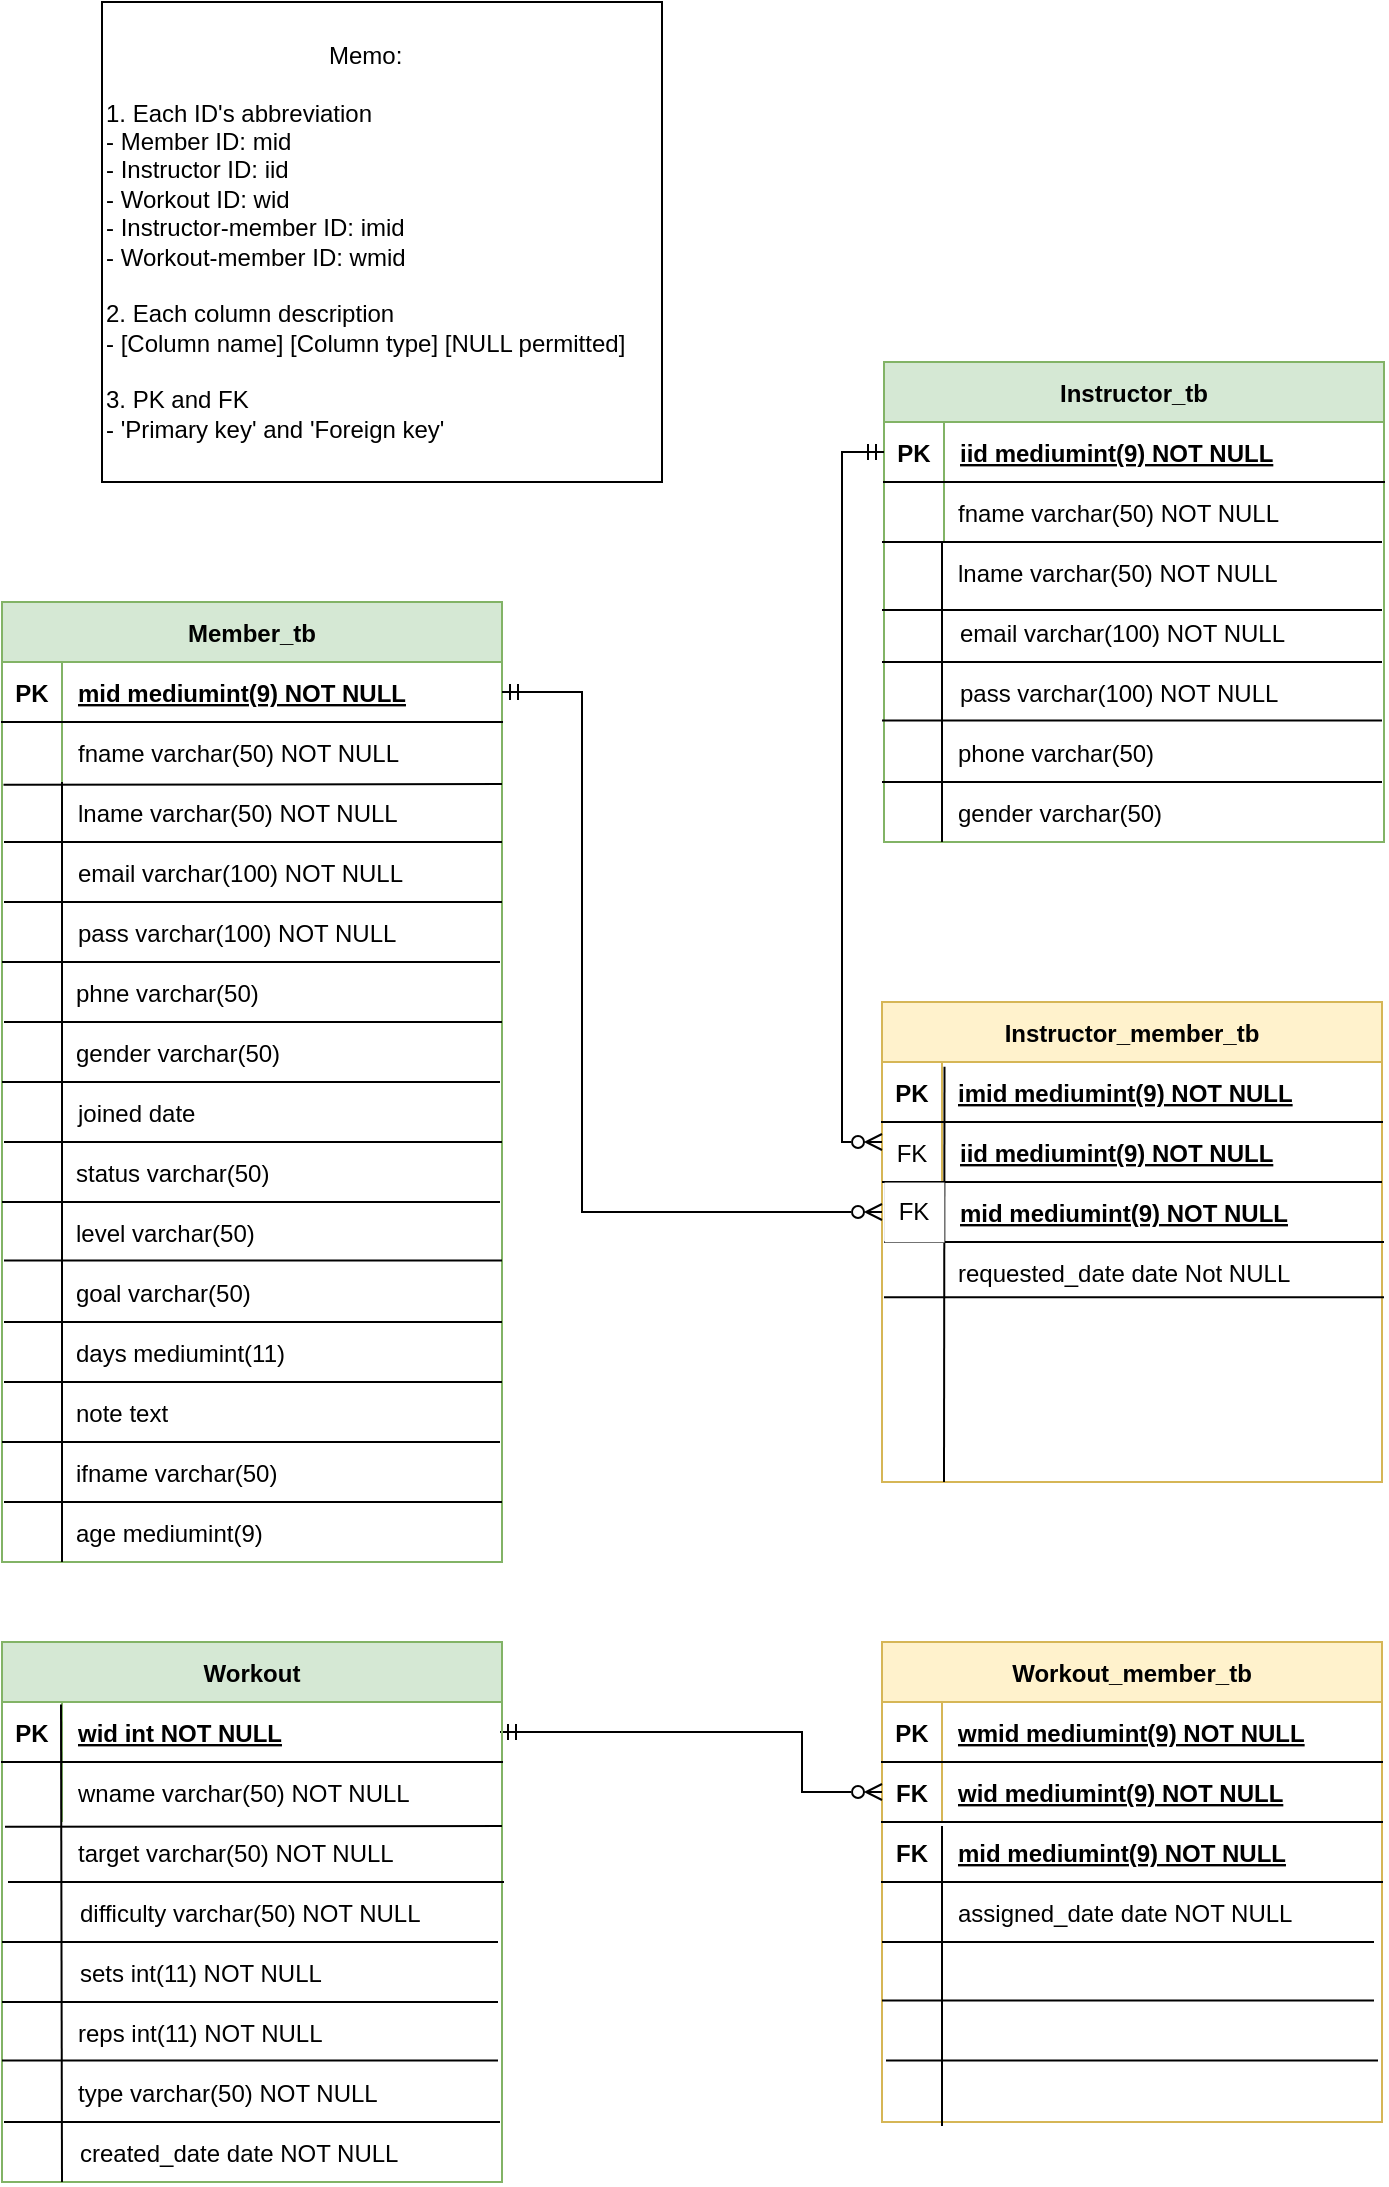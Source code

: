 <mxfile version="22.1.11" type="device">
  <diagram id="R2lEEEUBdFMjLlhIrx00" name="Page-1">
    <mxGraphModel dx="1060" dy="1758" grid="1" gridSize="10" guides="1" tooltips="1" connect="1" arrows="1" fold="1" page="1" pageScale="1" pageWidth="850" pageHeight="1100" math="0" shadow="0" extFonts="Permanent Marker^https://fonts.googleapis.com/css?family=Permanent+Marker">
      <root>
        <mxCell id="0" />
        <mxCell id="1" parent="0" />
        <mxCell id="C-vyLk0tnHw3VtMMgP7b-23" value="Member_tb" style="shape=table;startSize=30;container=1;collapsible=1;childLayout=tableLayout;fixedRows=1;rowLines=0;fontStyle=1;align=center;resizeLast=1;fillColor=#d5e8d4;strokeColor=#82b366;" parent="1" vertex="1">
          <mxGeometry x="120" y="120" width="250" height="480" as="geometry" />
        </mxCell>
        <mxCell id="C-vyLk0tnHw3VtMMgP7b-24" value="" style="shape=partialRectangle;collapsible=0;dropTarget=0;pointerEvents=0;fillColor=none;points=[[0,0.5],[1,0.5]];portConstraint=eastwest;top=0;left=0;right=0;bottom=1;" parent="C-vyLk0tnHw3VtMMgP7b-23" vertex="1">
          <mxGeometry y="30" width="250" height="30" as="geometry" />
        </mxCell>
        <mxCell id="C-vyLk0tnHw3VtMMgP7b-25" value="PK" style="shape=partialRectangle;overflow=hidden;connectable=0;fillColor=none;top=0;left=0;bottom=0;right=0;fontStyle=1;" parent="C-vyLk0tnHw3VtMMgP7b-24" vertex="1">
          <mxGeometry width="30" height="30" as="geometry">
            <mxRectangle width="30" height="30" as="alternateBounds" />
          </mxGeometry>
        </mxCell>
        <mxCell id="C-vyLk0tnHw3VtMMgP7b-26" value="mid mediumint(9) NOT NULL " style="shape=partialRectangle;overflow=hidden;connectable=0;fillColor=none;top=0;left=0;bottom=0;right=0;align=left;spacingLeft=6;fontStyle=5;" parent="C-vyLk0tnHw3VtMMgP7b-24" vertex="1">
          <mxGeometry x="30" width="220" height="30" as="geometry">
            <mxRectangle width="220" height="30" as="alternateBounds" />
          </mxGeometry>
        </mxCell>
        <mxCell id="C-vyLk0tnHw3VtMMgP7b-27" value="" style="shape=partialRectangle;collapsible=0;dropTarget=0;pointerEvents=0;fillColor=none;points=[[0,0.5],[1,0.5]];portConstraint=eastwest;top=0;left=0;right=0;bottom=0;" parent="C-vyLk0tnHw3VtMMgP7b-23" vertex="1">
          <mxGeometry y="60" width="250" height="30" as="geometry" />
        </mxCell>
        <mxCell id="C-vyLk0tnHw3VtMMgP7b-28" value="" style="shape=partialRectangle;overflow=hidden;connectable=0;fillColor=none;top=0;left=0;bottom=0;right=0;" parent="C-vyLk0tnHw3VtMMgP7b-27" vertex="1">
          <mxGeometry width="30" height="30" as="geometry">
            <mxRectangle width="30" height="30" as="alternateBounds" />
          </mxGeometry>
        </mxCell>
        <mxCell id="C-vyLk0tnHw3VtMMgP7b-29" value="" style="shape=partialRectangle;overflow=hidden;connectable=0;fillColor=none;top=0;left=0;bottom=0;right=0;align=left;spacingLeft=6;" parent="C-vyLk0tnHw3VtMMgP7b-27" vertex="1">
          <mxGeometry x="30" width="220" height="30" as="geometry">
            <mxRectangle width="220" height="30" as="alternateBounds" />
          </mxGeometry>
        </mxCell>
        <mxCell id="uSfFsMPVZNawBo8DDsm8-3" value="lname varchar(50) NOT NULL" style="shape=partialRectangle;overflow=hidden;connectable=0;fillColor=none;top=0;left=0;bottom=0;right=0;align=left;spacingLeft=6;" parent="1" vertex="1">
          <mxGeometry x="150" y="210" width="220" height="30" as="geometry">
            <mxRectangle width="220" height="30" as="alternateBounds" />
          </mxGeometry>
        </mxCell>
        <mxCell id="uSfFsMPVZNawBo8DDsm8-12" value="fname varchar(50) NOT NULL" style="shape=partialRectangle;overflow=hidden;connectable=0;fillColor=none;top=0;left=0;bottom=0;right=0;align=left;spacingLeft=6;" parent="1" vertex="1">
          <mxGeometry x="150" y="180" width="220" height="30" as="geometry">
            <mxRectangle width="220" height="30" as="alternateBounds" />
          </mxGeometry>
        </mxCell>
        <mxCell id="uSfFsMPVZNawBo8DDsm8-13" value="gender varchar(50) " style="shape=partialRectangle;overflow=hidden;connectable=0;fillColor=none;top=0;left=0;bottom=0;right=0;align=left;spacingLeft=6;" parent="1" vertex="1">
          <mxGeometry x="149" y="330" width="220" height="30" as="geometry">
            <mxRectangle width="220" height="30" as="alternateBounds" />
          </mxGeometry>
        </mxCell>
        <mxCell id="uSfFsMPVZNawBo8DDsm8-14" value="status varchar(50)" style="shape=partialRectangle;overflow=hidden;connectable=0;fillColor=none;top=0;left=0;bottom=0;right=0;align=left;spacingLeft=6;" parent="1" vertex="1">
          <mxGeometry x="149" y="390" width="220" height="30" as="geometry">
            <mxRectangle width="220" height="30" as="alternateBounds" />
          </mxGeometry>
        </mxCell>
        <mxCell id="uSfFsMPVZNawBo8DDsm8-15" value="email varchar(100) NOT NULL" style="shape=partialRectangle;overflow=hidden;connectable=0;fillColor=none;top=0;left=0;bottom=0;right=0;align=left;spacingLeft=6;" parent="1" vertex="1">
          <mxGeometry x="150" y="240" width="220" height="30" as="geometry">
            <mxRectangle width="220" height="30" as="alternateBounds" />
          </mxGeometry>
        </mxCell>
        <mxCell id="uSfFsMPVZNawBo8DDsm8-16" value="phne varchar(50) " style="shape=partialRectangle;overflow=hidden;connectable=0;fillColor=none;top=0;left=0;bottom=0;right=0;align=left;spacingLeft=6;" parent="1" vertex="1">
          <mxGeometry x="149" y="300" width="220" height="30" as="geometry">
            <mxRectangle width="220" height="30" as="alternateBounds" />
          </mxGeometry>
        </mxCell>
        <mxCell id="uSfFsMPVZNawBo8DDsm8-17" value="level varchar(50)" style="shape=partialRectangle;overflow=hidden;connectable=0;fillColor=none;top=0;left=0;bottom=0;right=0;align=left;spacingLeft=6;" parent="1" vertex="1">
          <mxGeometry x="149" y="420" width="220" height="30" as="geometry">
            <mxRectangle width="220" height="30" as="alternateBounds" />
          </mxGeometry>
        </mxCell>
        <mxCell id="uSfFsMPVZNawBo8DDsm8-18" value="joined date" style="shape=partialRectangle;overflow=hidden;connectable=0;fillColor=none;top=0;left=0;bottom=0;right=0;align=left;spacingLeft=6;" parent="1" vertex="1">
          <mxGeometry x="150" y="360" width="220" height="30" as="geometry">
            <mxRectangle width="220" height="30" as="alternateBounds" />
          </mxGeometry>
        </mxCell>
        <mxCell id="uSfFsMPVZNawBo8DDsm8-19" value="goal varchar(50)" style="shape=partialRectangle;overflow=hidden;connectable=0;fillColor=none;top=0;left=0;bottom=0;right=0;align=left;spacingLeft=6;" parent="1" vertex="1">
          <mxGeometry x="149" y="450" width="220" height="30" as="geometry">
            <mxRectangle width="220" height="30" as="alternateBounds" />
          </mxGeometry>
        </mxCell>
        <mxCell id="uSfFsMPVZNawBo8DDsm8-20" value="days mediumint(11)" style="shape=partialRectangle;overflow=hidden;connectable=0;fillColor=none;top=0;left=0;bottom=0;right=0;align=left;spacingLeft=6;" parent="1" vertex="1">
          <mxGeometry x="149" y="480" width="220" height="30" as="geometry">
            <mxRectangle width="220" height="30" as="alternateBounds" />
          </mxGeometry>
        </mxCell>
        <mxCell id="uSfFsMPVZNawBo8DDsm8-21" value="note text" style="shape=partialRectangle;overflow=hidden;connectable=0;fillColor=none;top=0;left=0;bottom=0;right=0;align=left;spacingLeft=6;" parent="1" vertex="1">
          <mxGeometry x="149" y="510" width="220" height="30" as="geometry">
            <mxRectangle width="220" height="30" as="alternateBounds" />
          </mxGeometry>
        </mxCell>
        <mxCell id="uSfFsMPVZNawBo8DDsm8-22" value="ifname varchar(50) " style="shape=partialRectangle;overflow=hidden;connectable=0;fillColor=none;top=0;left=0;bottom=0;right=0;align=left;spacingLeft=6;" parent="1" vertex="1">
          <mxGeometry x="149" y="540" width="220" height="30" as="geometry">
            <mxRectangle width="220" height="30" as="alternateBounds" />
          </mxGeometry>
        </mxCell>
        <mxCell id="uSfFsMPVZNawBo8DDsm8-23" value="age mediumint(9)" style="shape=partialRectangle;overflow=hidden;connectable=0;fillColor=none;top=0;left=0;bottom=0;right=0;align=left;spacingLeft=6;" parent="1" vertex="1">
          <mxGeometry x="149" y="570" width="220" height="30" as="geometry">
            <mxRectangle width="220" height="30" as="alternateBounds" />
          </mxGeometry>
        </mxCell>
        <mxCell id="uSfFsMPVZNawBo8DDsm8-27" value="pass varchar(100) NOT NULL" style="shape=partialRectangle;overflow=hidden;connectable=0;fillColor=none;top=0;left=0;bottom=0;right=0;align=left;spacingLeft=6;" parent="1" vertex="1">
          <mxGeometry x="150" y="270" width="220" height="30" as="geometry">
            <mxRectangle width="220" height="30" as="alternateBounds" />
          </mxGeometry>
        </mxCell>
        <mxCell id="uSfFsMPVZNawBo8DDsm8-28" value="" style="endArrow=none;html=1;rounded=0;" parent="1" edge="1">
          <mxGeometry width="50" height="50" relative="1" as="geometry">
            <mxPoint x="150" y="600" as="sourcePoint" />
            <mxPoint x="150" y="210" as="targetPoint" />
          </mxGeometry>
        </mxCell>
        <mxCell id="uSfFsMPVZNawBo8DDsm8-29" value="" style="endArrow=none;html=1;rounded=0;exitX=0.003;exitY=1.046;exitDx=0;exitDy=0;exitPerimeter=0;" parent="1" source="C-vyLk0tnHw3VtMMgP7b-27" edge="1">
          <mxGeometry width="50" height="50" relative="1" as="geometry">
            <mxPoint x="380" y="350" as="sourcePoint" />
            <mxPoint x="370" y="211" as="targetPoint" />
          </mxGeometry>
        </mxCell>
        <mxCell id="uSfFsMPVZNawBo8DDsm8-32" value="" style="endArrow=none;html=1;rounded=0;exitX=0.003;exitY=1.046;exitDx=0;exitDy=0;exitPerimeter=0;" parent="1" edge="1">
          <mxGeometry width="50" height="50" relative="1" as="geometry">
            <mxPoint x="121" y="240" as="sourcePoint" />
            <mxPoint x="370" y="240" as="targetPoint" />
          </mxGeometry>
        </mxCell>
        <mxCell id="uSfFsMPVZNawBo8DDsm8-33" value="" style="endArrow=none;html=1;rounded=0;exitX=0.003;exitY=1.046;exitDx=0;exitDy=0;exitPerimeter=0;" parent="1" edge="1">
          <mxGeometry width="50" height="50" relative="1" as="geometry">
            <mxPoint x="121" y="270" as="sourcePoint" />
            <mxPoint x="370" y="270" as="targetPoint" />
          </mxGeometry>
        </mxCell>
        <mxCell id="uSfFsMPVZNawBo8DDsm8-34" value="" style="endArrow=none;html=1;rounded=0;exitX=0.003;exitY=1.046;exitDx=0;exitDy=0;exitPerimeter=0;" parent="1" edge="1">
          <mxGeometry width="50" height="50" relative="1" as="geometry">
            <mxPoint x="120" y="300" as="sourcePoint" />
            <mxPoint x="369" y="300" as="targetPoint" />
          </mxGeometry>
        </mxCell>
        <mxCell id="uSfFsMPVZNawBo8DDsm8-35" value="" style="endArrow=none;html=1;rounded=0;exitX=0.003;exitY=1.046;exitDx=0;exitDy=0;exitPerimeter=0;" parent="1" edge="1">
          <mxGeometry width="50" height="50" relative="1" as="geometry">
            <mxPoint x="121" y="330" as="sourcePoint" />
            <mxPoint x="370" y="330" as="targetPoint" />
          </mxGeometry>
        </mxCell>
        <mxCell id="uSfFsMPVZNawBo8DDsm8-36" value="" style="endArrow=none;html=1;rounded=0;exitX=0.003;exitY=1.046;exitDx=0;exitDy=0;exitPerimeter=0;" parent="1" edge="1">
          <mxGeometry width="50" height="50" relative="1" as="geometry">
            <mxPoint x="120" y="360" as="sourcePoint" />
            <mxPoint x="369" y="360" as="targetPoint" />
          </mxGeometry>
        </mxCell>
        <mxCell id="uSfFsMPVZNawBo8DDsm8-37" value="" style="endArrow=none;html=1;rounded=0;exitX=0.003;exitY=1.046;exitDx=0;exitDy=0;exitPerimeter=0;" parent="1" edge="1">
          <mxGeometry width="50" height="50" relative="1" as="geometry">
            <mxPoint x="121" y="390" as="sourcePoint" />
            <mxPoint x="370" y="390" as="targetPoint" />
          </mxGeometry>
        </mxCell>
        <mxCell id="uSfFsMPVZNawBo8DDsm8-38" value="" style="endArrow=none;html=1;rounded=0;exitX=0.003;exitY=1.046;exitDx=0;exitDy=0;exitPerimeter=0;" parent="1" edge="1">
          <mxGeometry width="50" height="50" relative="1" as="geometry">
            <mxPoint x="120" y="420" as="sourcePoint" />
            <mxPoint x="369" y="420" as="targetPoint" />
          </mxGeometry>
        </mxCell>
        <mxCell id="uSfFsMPVZNawBo8DDsm8-39" value="" style="endArrow=none;html=1;rounded=0;exitX=0.003;exitY=1.046;exitDx=0;exitDy=0;exitPerimeter=0;" parent="1" edge="1">
          <mxGeometry width="50" height="50" relative="1" as="geometry">
            <mxPoint x="121" y="449.26" as="sourcePoint" />
            <mxPoint x="370" y="449.26" as="targetPoint" />
          </mxGeometry>
        </mxCell>
        <mxCell id="uSfFsMPVZNawBo8DDsm8-40" value="" style="endArrow=none;html=1;rounded=0;exitX=0.003;exitY=1.046;exitDx=0;exitDy=0;exitPerimeter=0;" parent="1" edge="1">
          <mxGeometry width="50" height="50" relative="1" as="geometry">
            <mxPoint x="121" y="480" as="sourcePoint" />
            <mxPoint x="370" y="480" as="targetPoint" />
          </mxGeometry>
        </mxCell>
        <mxCell id="uSfFsMPVZNawBo8DDsm8-41" value="" style="endArrow=none;html=1;rounded=0;exitX=0.003;exitY=1.046;exitDx=0;exitDy=0;exitPerimeter=0;" parent="1" edge="1">
          <mxGeometry width="50" height="50" relative="1" as="geometry">
            <mxPoint x="121" y="510" as="sourcePoint" />
            <mxPoint x="370" y="510" as="targetPoint" />
          </mxGeometry>
        </mxCell>
        <mxCell id="uSfFsMPVZNawBo8DDsm8-42" value="" style="endArrow=none;html=1;rounded=0;exitX=0.003;exitY=1.046;exitDx=0;exitDy=0;exitPerimeter=0;" parent="1" edge="1">
          <mxGeometry width="50" height="50" relative="1" as="geometry">
            <mxPoint x="120" y="540" as="sourcePoint" />
            <mxPoint x="369" y="540" as="targetPoint" />
          </mxGeometry>
        </mxCell>
        <mxCell id="uSfFsMPVZNawBo8DDsm8-43" value="" style="endArrow=none;html=1;rounded=0;exitX=0.003;exitY=1.046;exitDx=0;exitDy=0;exitPerimeter=0;" parent="1" edge="1">
          <mxGeometry width="50" height="50" relative="1" as="geometry">
            <mxPoint x="121" y="570" as="sourcePoint" />
            <mxPoint x="370" y="570" as="targetPoint" />
          </mxGeometry>
        </mxCell>
        <mxCell id="uSfFsMPVZNawBo8DDsm8-128" value="Instructor_tb" style="shape=table;startSize=30;container=1;collapsible=1;childLayout=tableLayout;fixedRows=1;rowLines=0;fontStyle=1;align=center;resizeLast=1;fillColor=#d5e8d4;strokeColor=#82b366;" parent="1" vertex="1">
          <mxGeometry x="561" width="250" height="240" as="geometry" />
        </mxCell>
        <mxCell id="uSfFsMPVZNawBo8DDsm8-129" value="" style="shape=partialRectangle;collapsible=0;dropTarget=0;pointerEvents=0;fillColor=none;points=[[0,0.5],[1,0.5]];portConstraint=eastwest;top=0;left=0;right=0;bottom=1;" parent="uSfFsMPVZNawBo8DDsm8-128" vertex="1">
          <mxGeometry y="30" width="250" height="30" as="geometry" />
        </mxCell>
        <mxCell id="uSfFsMPVZNawBo8DDsm8-130" value="PK" style="shape=partialRectangle;overflow=hidden;connectable=0;fillColor=none;top=0;left=0;bottom=0;right=0;fontStyle=1;" parent="uSfFsMPVZNawBo8DDsm8-129" vertex="1">
          <mxGeometry width="30" height="30" as="geometry">
            <mxRectangle width="30" height="30" as="alternateBounds" />
          </mxGeometry>
        </mxCell>
        <mxCell id="uSfFsMPVZNawBo8DDsm8-131" value="iid mediumint(9) NOT NULL " style="shape=partialRectangle;overflow=hidden;connectable=0;fillColor=none;top=0;left=0;bottom=0;right=0;align=left;spacingLeft=6;fontStyle=5;" parent="uSfFsMPVZNawBo8DDsm8-129" vertex="1">
          <mxGeometry x="30" width="220" height="30" as="geometry">
            <mxRectangle width="220" height="30" as="alternateBounds" />
          </mxGeometry>
        </mxCell>
        <mxCell id="uSfFsMPVZNawBo8DDsm8-132" value="" style="shape=partialRectangle;collapsible=0;dropTarget=0;pointerEvents=0;fillColor=none;points=[[0,0.5],[1,0.5]];portConstraint=eastwest;top=0;left=0;right=0;bottom=0;" parent="uSfFsMPVZNawBo8DDsm8-128" vertex="1">
          <mxGeometry y="60" width="250" height="30" as="geometry" />
        </mxCell>
        <mxCell id="uSfFsMPVZNawBo8DDsm8-133" value="" style="shape=partialRectangle;overflow=hidden;connectable=0;fillColor=none;top=0;left=0;bottom=0;right=0;" parent="uSfFsMPVZNawBo8DDsm8-132" vertex="1">
          <mxGeometry width="30" height="30" as="geometry">
            <mxRectangle width="30" height="30" as="alternateBounds" />
          </mxGeometry>
        </mxCell>
        <mxCell id="uSfFsMPVZNawBo8DDsm8-134" value="" style="shape=partialRectangle;overflow=hidden;connectable=0;fillColor=none;top=0;left=0;bottom=0;right=0;align=left;spacingLeft=6;" parent="uSfFsMPVZNawBo8DDsm8-132" vertex="1">
          <mxGeometry x="30" width="220" height="30" as="geometry">
            <mxRectangle width="220" height="30" as="alternateBounds" />
          </mxGeometry>
        </mxCell>
        <mxCell id="uSfFsMPVZNawBo8DDsm8-135" value="lname varchar(50) NOT NULL" style="shape=partialRectangle;overflow=hidden;connectable=0;fillColor=none;top=0;left=0;bottom=0;right=0;align=left;spacingLeft=6;" parent="1" vertex="1">
          <mxGeometry x="590" y="90" width="220" height="30" as="geometry">
            <mxRectangle width="220" height="30" as="alternateBounds" />
          </mxGeometry>
        </mxCell>
        <mxCell id="uSfFsMPVZNawBo8DDsm8-136" value="fname varchar(50) NOT NULL" style="shape=partialRectangle;overflow=hidden;connectable=0;fillColor=none;top=0;left=0;bottom=0;right=0;align=left;spacingLeft=6;" parent="1" vertex="1">
          <mxGeometry x="590" y="60" width="220" height="30" as="geometry">
            <mxRectangle width="220" height="30" as="alternateBounds" />
          </mxGeometry>
        </mxCell>
        <mxCell id="uSfFsMPVZNawBo8DDsm8-137" value="gender varchar(50) " style="shape=partialRectangle;overflow=hidden;connectable=0;fillColor=none;top=0;left=0;bottom=0;right=0;align=left;spacingLeft=6;" parent="1" vertex="1">
          <mxGeometry x="590" y="210" width="220" height="30" as="geometry">
            <mxRectangle width="220" height="30" as="alternateBounds" />
          </mxGeometry>
        </mxCell>
        <mxCell id="uSfFsMPVZNawBo8DDsm8-138" value="email varchar(100) NOT NULL" style="shape=partialRectangle;overflow=hidden;connectable=0;fillColor=none;top=0;left=0;bottom=0;right=0;align=left;spacingLeft=6;" parent="1" vertex="1">
          <mxGeometry x="591" y="120" width="220" height="30" as="geometry">
            <mxRectangle width="220" height="30" as="alternateBounds" />
          </mxGeometry>
        </mxCell>
        <mxCell id="uSfFsMPVZNawBo8DDsm8-139" value="phone varchar(50) " style="shape=partialRectangle;overflow=hidden;connectable=0;fillColor=none;top=0;left=0;bottom=0;right=0;align=left;spacingLeft=6;" parent="1" vertex="1">
          <mxGeometry x="590" y="180" width="220" height="30" as="geometry">
            <mxRectangle width="220" height="30" as="alternateBounds" />
          </mxGeometry>
        </mxCell>
        <mxCell id="uSfFsMPVZNawBo8DDsm8-140" value="pass varchar(100) NOT NULL" style="shape=partialRectangle;overflow=hidden;connectable=0;fillColor=none;top=0;left=0;bottom=0;right=0;align=left;spacingLeft=6;" parent="1" vertex="1">
          <mxGeometry x="591" y="150" width="220" height="30" as="geometry">
            <mxRectangle width="220" height="30" as="alternateBounds" />
          </mxGeometry>
        </mxCell>
        <mxCell id="uSfFsMPVZNawBo8DDsm8-141" value="" style="endArrow=none;html=1;rounded=0;" parent="1" edge="1">
          <mxGeometry width="50" height="50" relative="1" as="geometry">
            <mxPoint x="590" y="240" as="sourcePoint" />
            <mxPoint x="590" y="90" as="targetPoint" />
          </mxGeometry>
        </mxCell>
        <mxCell id="uSfFsMPVZNawBo8DDsm8-142" value="" style="endArrow=none;html=1;rounded=0;" parent="1" edge="1">
          <mxGeometry width="50" height="50" relative="1" as="geometry">
            <mxPoint x="560" y="90" as="sourcePoint" />
            <mxPoint x="810" y="90" as="targetPoint" />
          </mxGeometry>
        </mxCell>
        <mxCell id="uSfFsMPVZNawBo8DDsm8-143" value="" style="endArrow=none;html=1;rounded=0;" parent="1" edge="1">
          <mxGeometry width="50" height="50" relative="1" as="geometry">
            <mxPoint x="560" y="124" as="sourcePoint" />
            <mxPoint x="810" y="124" as="targetPoint" />
          </mxGeometry>
        </mxCell>
        <mxCell id="uSfFsMPVZNawBo8DDsm8-144" value="" style="endArrow=none;html=1;rounded=0;" parent="1" edge="1">
          <mxGeometry width="50" height="50" relative="1" as="geometry">
            <mxPoint x="560" y="150" as="sourcePoint" />
            <mxPoint x="810" y="150" as="targetPoint" />
          </mxGeometry>
        </mxCell>
        <mxCell id="uSfFsMPVZNawBo8DDsm8-145" value="" style="endArrow=none;html=1;rounded=0;" parent="1" edge="1">
          <mxGeometry width="50" height="50" relative="1" as="geometry">
            <mxPoint x="560" y="179.31" as="sourcePoint" />
            <mxPoint x="810" y="179.31" as="targetPoint" />
          </mxGeometry>
        </mxCell>
        <mxCell id="uSfFsMPVZNawBo8DDsm8-146" value="" style="endArrow=none;html=1;rounded=0;" parent="1" edge="1">
          <mxGeometry width="50" height="50" relative="1" as="geometry">
            <mxPoint x="560" y="210" as="sourcePoint" />
            <mxPoint x="810" y="210" as="targetPoint" />
          </mxGeometry>
        </mxCell>
        <mxCell id="uSfFsMPVZNawBo8DDsm8-154" value="Workout_member_tb" style="shape=table;startSize=30;container=1;collapsible=1;childLayout=tableLayout;fixedRows=1;rowLines=0;fontStyle=1;align=center;resizeLast=1;fillColor=#fff2cc;strokeColor=#d6b656;" parent="1" vertex="1">
          <mxGeometry x="560" y="640" width="250" height="240" as="geometry" />
        </mxCell>
        <mxCell id="uSfFsMPVZNawBo8DDsm8-155" value="" style="shape=partialRectangle;collapsible=0;dropTarget=0;pointerEvents=0;fillColor=none;points=[[0,0.5],[1,0.5]];portConstraint=eastwest;top=0;left=0;right=0;bottom=1;" parent="uSfFsMPVZNawBo8DDsm8-154" vertex="1">
          <mxGeometry y="30" width="250" height="30" as="geometry" />
        </mxCell>
        <mxCell id="uSfFsMPVZNawBo8DDsm8-156" value="PK" style="shape=partialRectangle;overflow=hidden;connectable=0;fillColor=none;top=0;left=0;bottom=0;right=0;fontStyle=1;" parent="uSfFsMPVZNawBo8DDsm8-155" vertex="1">
          <mxGeometry width="30" height="30" as="geometry">
            <mxRectangle width="30" height="30" as="alternateBounds" />
          </mxGeometry>
        </mxCell>
        <mxCell id="uSfFsMPVZNawBo8DDsm8-157" value="wmid mediumint(9) NOT NULL " style="shape=partialRectangle;overflow=hidden;connectable=0;fillColor=none;top=0;left=0;bottom=0;right=0;align=left;spacingLeft=6;fontStyle=5;" parent="uSfFsMPVZNawBo8DDsm8-155" vertex="1">
          <mxGeometry x="30" width="220" height="30" as="geometry">
            <mxRectangle width="220" height="30" as="alternateBounds" />
          </mxGeometry>
        </mxCell>
        <mxCell id="uSfFsMPVZNawBo8DDsm8-158" value="" style="shape=partialRectangle;collapsible=0;dropTarget=0;pointerEvents=0;fillColor=none;points=[[0,0.5],[1,0.5]];portConstraint=eastwest;top=0;left=0;right=0;bottom=0;" parent="uSfFsMPVZNawBo8DDsm8-154" vertex="1">
          <mxGeometry y="60" width="250" height="30" as="geometry" />
        </mxCell>
        <mxCell id="uSfFsMPVZNawBo8DDsm8-159" value="" style="shape=partialRectangle;overflow=hidden;connectable=0;fillColor=none;top=0;left=0;bottom=0;right=0;" parent="uSfFsMPVZNawBo8DDsm8-158" vertex="1">
          <mxGeometry width="30" height="30" as="geometry">
            <mxRectangle width="30" height="30" as="alternateBounds" />
          </mxGeometry>
        </mxCell>
        <mxCell id="uSfFsMPVZNawBo8DDsm8-160" value="" style="shape=partialRectangle;overflow=hidden;connectable=0;fillColor=none;top=0;left=0;bottom=0;right=0;align=left;spacingLeft=6;" parent="uSfFsMPVZNawBo8DDsm8-158" vertex="1">
          <mxGeometry x="30" width="220" height="30" as="geometry">
            <mxRectangle width="220" height="30" as="alternateBounds" />
          </mxGeometry>
        </mxCell>
        <mxCell id="uSfFsMPVZNawBo8DDsm8-167" value="" style="endArrow=none;html=1;rounded=0;" parent="1" edge="1">
          <mxGeometry width="50" height="50" relative="1" as="geometry">
            <mxPoint x="590" y="882" as="sourcePoint" />
            <mxPoint x="590" y="732" as="targetPoint" />
            <Array as="points">
              <mxPoint x="590" y="802" />
            </Array>
          </mxGeometry>
        </mxCell>
        <mxCell id="uSfFsMPVZNawBo8DDsm8-169" value="" style="endArrow=none;html=1;rounded=0;exitX=0.013;exitY=1.053;exitDx=0;exitDy=0;exitPerimeter=0;" parent="1" edge="1">
          <mxGeometry width="50" height="50" relative="1" as="geometry">
            <mxPoint x="564" y="760" as="sourcePoint" />
            <mxPoint x="810" y="760" as="targetPoint" />
          </mxGeometry>
        </mxCell>
        <mxCell id="uSfFsMPVZNawBo8DDsm8-170" value="" style="endArrow=none;html=1;rounded=0;exitX=0.013;exitY=1.053;exitDx=0;exitDy=0;exitPerimeter=0;" parent="1" edge="1">
          <mxGeometry width="50" height="50" relative="1" as="geometry">
            <mxPoint x="560" y="790" as="sourcePoint" />
            <mxPoint x="806" y="790" as="targetPoint" />
          </mxGeometry>
        </mxCell>
        <mxCell id="uSfFsMPVZNawBo8DDsm8-171" value="" style="endArrow=none;html=1;rounded=0;exitX=0.013;exitY=1.053;exitDx=0;exitDy=0;exitPerimeter=0;" parent="1" edge="1">
          <mxGeometry width="50" height="50" relative="1" as="geometry">
            <mxPoint x="560" y="819.2" as="sourcePoint" />
            <mxPoint x="806" y="819.2" as="targetPoint" />
          </mxGeometry>
        </mxCell>
        <mxCell id="uSfFsMPVZNawBo8DDsm8-172" value="" style="endArrow=none;html=1;rounded=0;exitX=0.013;exitY=1.053;exitDx=0;exitDy=0;exitPerimeter=0;" parent="1" edge="1">
          <mxGeometry width="50" height="50" relative="1" as="geometry">
            <mxPoint x="562" y="849.2" as="sourcePoint" />
            <mxPoint x="808" y="849.2" as="targetPoint" />
          </mxGeometry>
        </mxCell>
        <mxCell id="RFCjPIUDiiTBRHqZEkt3-8" value="Instructor_member_tb" style="shape=table;startSize=30;container=1;collapsible=1;childLayout=tableLayout;fixedRows=1;rowLines=0;fontStyle=1;align=center;resizeLast=1;fillColor=#fff2cc;strokeColor=#d6b656;" parent="1" vertex="1">
          <mxGeometry x="560" y="320" width="250" height="240" as="geometry" />
        </mxCell>
        <mxCell id="RFCjPIUDiiTBRHqZEkt3-9" value="" style="shape=partialRectangle;collapsible=0;dropTarget=0;pointerEvents=0;fillColor=none;points=[[0,0.5],[1,0.5]];portConstraint=eastwest;top=0;left=0;right=0;bottom=1;" parent="RFCjPIUDiiTBRHqZEkt3-8" vertex="1">
          <mxGeometry y="30" width="250" height="30" as="geometry" />
        </mxCell>
        <mxCell id="RFCjPIUDiiTBRHqZEkt3-10" value="PK" style="shape=partialRectangle;overflow=hidden;connectable=0;fillColor=none;top=0;left=0;bottom=0;right=0;fontStyle=1;" parent="RFCjPIUDiiTBRHqZEkt3-9" vertex="1">
          <mxGeometry width="30" height="30" as="geometry">
            <mxRectangle width="30" height="30" as="alternateBounds" />
          </mxGeometry>
        </mxCell>
        <mxCell id="RFCjPIUDiiTBRHqZEkt3-11" value="imid mediumint(9) NOT NULL " style="shape=partialRectangle;overflow=hidden;connectable=0;fillColor=none;top=0;left=0;bottom=0;right=0;align=left;spacingLeft=6;fontStyle=5;" parent="RFCjPIUDiiTBRHqZEkt3-9" vertex="1">
          <mxGeometry x="30" width="220" height="30" as="geometry">
            <mxRectangle width="220" height="30" as="alternateBounds" />
          </mxGeometry>
        </mxCell>
        <mxCell id="RFCjPIUDiiTBRHqZEkt3-12" value="" style="shape=partialRectangle;collapsible=0;dropTarget=0;pointerEvents=0;fillColor=none;points=[[0,0.5],[1,0.5]];portConstraint=eastwest;top=0;left=0;right=0;bottom=0;" parent="RFCjPIUDiiTBRHqZEkt3-8" vertex="1">
          <mxGeometry y="60" width="250" height="30" as="geometry" />
        </mxCell>
        <mxCell id="RFCjPIUDiiTBRHqZEkt3-13" value="FK" style="shape=partialRectangle;overflow=hidden;connectable=0;fillColor=none;top=0;left=0;bottom=0;right=0;" parent="RFCjPIUDiiTBRHqZEkt3-12" vertex="1">
          <mxGeometry width="30" height="30" as="geometry">
            <mxRectangle width="30" height="30" as="alternateBounds" />
          </mxGeometry>
        </mxCell>
        <mxCell id="RFCjPIUDiiTBRHqZEkt3-14" value="" style="shape=partialRectangle;overflow=hidden;connectable=0;fillColor=none;top=0;left=0;bottom=0;right=0;align=left;spacingLeft=6;" parent="RFCjPIUDiiTBRHqZEkt3-12" vertex="1">
          <mxGeometry x="30" width="220" height="30" as="geometry">
            <mxRectangle width="220" height="30" as="alternateBounds" />
          </mxGeometry>
        </mxCell>
        <mxCell id="RFCjPIUDiiTBRHqZEkt3-22" value="" style="endArrow=none;html=1;rounded=0;" parent="1" edge="1">
          <mxGeometry width="50" height="50" relative="1" as="geometry">
            <mxPoint x="560" y="410" as="sourcePoint" />
            <mxPoint x="810" y="410" as="targetPoint" />
          </mxGeometry>
        </mxCell>
        <mxCell id="RFCjPIUDiiTBRHqZEkt3-44" style="edgeStyle=orthogonalEdgeStyle;rounded=0;orthogonalLoop=1;jettySize=auto;html=1;exitX=1;exitY=0.5;exitDx=0;exitDy=0;startArrow=ERmandOne;startFill=0;endArrow=ERzeroToMany;endFill=0;" parent="1" source="C-vyLk0tnHw3VtMMgP7b-24" edge="1">
          <mxGeometry relative="1" as="geometry">
            <mxPoint x="560" y="425" as="targetPoint" />
            <Array as="points">
              <mxPoint x="410" y="165" />
              <mxPoint x="410" y="425" />
            </Array>
          </mxGeometry>
        </mxCell>
        <mxCell id="RFCjPIUDiiTBRHqZEkt3-45" style="edgeStyle=orthogonalEdgeStyle;rounded=0;orthogonalLoop=1;jettySize=auto;html=1;exitX=0;exitY=0.5;exitDx=0;exitDy=0;endArrow=ERzeroToMany;endFill=0;startArrow=ERmandOne;startFill=0;" parent="1" source="uSfFsMPVZNawBo8DDsm8-129" edge="1">
          <mxGeometry relative="1" as="geometry">
            <mxPoint x="560" y="390" as="targetPoint" />
            <Array as="points">
              <mxPoint x="540" y="45" />
              <mxPoint x="540" y="390" />
              <mxPoint x="560" y="390" />
            </Array>
          </mxGeometry>
        </mxCell>
        <mxCell id="RFCjPIUDiiTBRHqZEkt3-71" style="edgeStyle=orthogonalEdgeStyle;rounded=0;orthogonalLoop=1;jettySize=auto;html=1;exitX=1;exitY=0.5;exitDx=0;exitDy=0;entryX=0;entryY=0.5;entryDx=0;entryDy=0;startArrow=ERmandOne;startFill=0;endArrow=ERzeroToMany;endFill=0;" parent="1" target="0jx59TE_2usO_WzDCnup-14" edge="1">
          <mxGeometry relative="1" as="geometry">
            <mxPoint x="369" y="685" as="sourcePoint" />
            <mxPoint x="570" y="780" as="targetPoint" />
            <Array as="points">
              <mxPoint x="520" y="685" />
              <mxPoint x="520" y="715" />
            </Array>
          </mxGeometry>
        </mxCell>
        <mxCell id="RFCjPIUDiiTBRHqZEkt3-73" value="" style="shape=partialRectangle;collapsible=0;dropTarget=0;pointerEvents=0;fillColor=none;points=[[0,0.5],[1,0.5]];portConstraint=eastwest;top=0;left=0;right=0;bottom=1;" parent="1" vertex="1">
          <mxGeometry x="560" y="730" width="250" height="30" as="geometry" />
        </mxCell>
        <mxCell id="RFCjPIUDiiTBRHqZEkt3-74" value="FK" style="shape=partialRectangle;overflow=hidden;connectable=0;fillColor=none;top=0;left=0;bottom=0;right=0;fontStyle=1;" parent="RFCjPIUDiiTBRHqZEkt3-73" vertex="1">
          <mxGeometry width="30" height="30" as="geometry">
            <mxRectangle width="30" height="30" as="alternateBounds" />
          </mxGeometry>
        </mxCell>
        <mxCell id="RFCjPIUDiiTBRHqZEkt3-75" value="mid mediumint(9) NOT NULL " style="shape=partialRectangle;overflow=hidden;connectable=0;fillColor=none;top=0;left=0;bottom=0;right=0;align=left;spacingLeft=6;fontStyle=5;" parent="RFCjPIUDiiTBRHqZEkt3-73" vertex="1">
          <mxGeometry x="30" width="220" height="30" as="geometry">
            <mxRectangle width="220" height="30" as="alternateBounds" />
          </mxGeometry>
        </mxCell>
        <mxCell id="0jx59TE_2usO_WzDCnup-1" value="iid mediumint(9) NOT NULL " style="shape=partialRectangle;overflow=hidden;connectable=0;fillColor=none;top=0;left=0;bottom=0;right=0;align=left;spacingLeft=6;fontStyle=5;" vertex="1" parent="1">
          <mxGeometry x="591" y="380" width="220" height="30" as="geometry">
            <mxRectangle width="220" height="30" as="alternateBounds" />
          </mxGeometry>
        </mxCell>
        <mxCell id="0jx59TE_2usO_WzDCnup-3" value="mid mediumint(9) NOT NULL " style="shape=partialRectangle;overflow=hidden;connectable=0;fillColor=none;top=0;left=0;bottom=0;right=0;align=left;spacingLeft=6;fontStyle=5;" vertex="1" parent="1">
          <mxGeometry x="591" y="410" width="220" height="30" as="geometry">
            <mxRectangle width="220" height="30" as="alternateBounds" />
          </mxGeometry>
        </mxCell>
        <mxCell id="0jx59TE_2usO_WzDCnup-5" value="" style="endArrow=none;html=1;rounded=0;" edge="1" parent="1">
          <mxGeometry width="50" height="50" relative="1" as="geometry">
            <mxPoint x="561" y="440" as="sourcePoint" />
            <mxPoint x="811" y="440" as="targetPoint" />
          </mxGeometry>
        </mxCell>
        <mxCell id="0jx59TE_2usO_WzDCnup-6" value="" style="endArrow=none;html=1;rounded=0;entryX=0.125;entryY=0.079;entryDx=0;entryDy=0;entryPerimeter=0;" edge="1" parent="1" target="RFCjPIUDiiTBRHqZEkt3-9">
          <mxGeometry width="50" height="50" relative="1" as="geometry">
            <mxPoint x="591" y="560" as="sourcePoint" />
            <mxPoint x="530" y="350" as="targetPoint" />
          </mxGeometry>
        </mxCell>
        <mxCell id="0jx59TE_2usO_WzDCnup-8" value="FK" style="whiteSpace=wrap;html=1;strokeWidth=0;" vertex="1" parent="1">
          <mxGeometry x="561" y="410" width="30" height="30" as="geometry" />
        </mxCell>
        <mxCell id="0jx59TE_2usO_WzDCnup-11" value="requested_date date Not NULL" style="shape=partialRectangle;overflow=hidden;connectable=0;fillColor=none;top=0;left=0;bottom=0;right=0;align=left;spacingLeft=6;" vertex="1" parent="1">
          <mxGeometry x="590" y="440" width="220" height="30" as="geometry">
            <mxRectangle width="220" height="30" as="alternateBounds" />
          </mxGeometry>
        </mxCell>
        <mxCell id="0jx59TE_2usO_WzDCnup-12" value="" style="endArrow=none;html=1;rounded=0;" edge="1" parent="1">
          <mxGeometry width="50" height="50" relative="1" as="geometry">
            <mxPoint x="561" y="467.64" as="sourcePoint" />
            <mxPoint x="811" y="467.64" as="targetPoint" />
          </mxGeometry>
        </mxCell>
        <mxCell id="0jx59TE_2usO_WzDCnup-13" value="assigned_date date NOT NULL" style="shape=partialRectangle;overflow=hidden;connectable=0;fillColor=none;top=0;left=0;bottom=0;right=0;align=left;spacingLeft=6;" vertex="1" parent="1">
          <mxGeometry x="590" y="760" width="220" height="30" as="geometry">
            <mxRectangle width="220" height="30" as="alternateBounds" />
          </mxGeometry>
        </mxCell>
        <mxCell id="0jx59TE_2usO_WzDCnup-14" value="" style="shape=partialRectangle;collapsible=0;dropTarget=0;pointerEvents=0;fillColor=none;points=[[0,0.5],[1,0.5]];portConstraint=eastwest;top=0;left=0;right=0;bottom=1;" vertex="1" parent="1">
          <mxGeometry x="560" y="700" width="250" height="30" as="geometry" />
        </mxCell>
        <mxCell id="0jx59TE_2usO_WzDCnup-15" value="FK" style="shape=partialRectangle;overflow=hidden;connectable=0;fillColor=none;top=0;left=0;bottom=0;right=0;fontStyle=1;" vertex="1" parent="0jx59TE_2usO_WzDCnup-14">
          <mxGeometry width="30" height="30" as="geometry">
            <mxRectangle width="30" height="30" as="alternateBounds" />
          </mxGeometry>
        </mxCell>
        <mxCell id="0jx59TE_2usO_WzDCnup-16" value="wid mediumint(9) NOT NULL " style="shape=partialRectangle;overflow=hidden;connectable=0;fillColor=none;top=0;left=0;bottom=0;right=0;align=left;spacingLeft=6;fontStyle=5;" vertex="1" parent="0jx59TE_2usO_WzDCnup-14">
          <mxGeometry x="30" width="220" height="30" as="geometry">
            <mxRectangle width="220" height="30" as="alternateBounds" />
          </mxGeometry>
        </mxCell>
        <mxCell id="0jx59TE_2usO_WzDCnup-31" value="Workout" style="shape=table;startSize=30;container=1;collapsible=1;childLayout=tableLayout;fixedRows=1;rowLines=0;fontStyle=1;align=center;resizeLast=1;fillColor=#d5e8d4;strokeColor=#82b366;" vertex="1" parent="1">
          <mxGeometry x="120" y="640" width="250" height="270" as="geometry" />
        </mxCell>
        <mxCell id="0jx59TE_2usO_WzDCnup-32" value="" style="shape=partialRectangle;collapsible=0;dropTarget=0;pointerEvents=0;fillColor=none;points=[[0,0.5],[1,0.5]];portConstraint=eastwest;top=0;left=0;right=0;bottom=1;" vertex="1" parent="0jx59TE_2usO_WzDCnup-31">
          <mxGeometry y="30" width="250" height="30" as="geometry" />
        </mxCell>
        <mxCell id="0jx59TE_2usO_WzDCnup-33" value="PK" style="shape=partialRectangle;overflow=hidden;connectable=0;fillColor=none;top=0;left=0;bottom=0;right=0;fontStyle=1;" vertex="1" parent="0jx59TE_2usO_WzDCnup-32">
          <mxGeometry width="30" height="30" as="geometry">
            <mxRectangle width="30" height="30" as="alternateBounds" />
          </mxGeometry>
        </mxCell>
        <mxCell id="0jx59TE_2usO_WzDCnup-34" value="wid int NOT NULL " style="shape=partialRectangle;overflow=hidden;connectable=0;fillColor=none;top=0;left=0;bottom=0;right=0;align=left;spacingLeft=6;fontStyle=5;" vertex="1" parent="0jx59TE_2usO_WzDCnup-32">
          <mxGeometry x="30" width="220" height="30" as="geometry">
            <mxRectangle width="220" height="30" as="alternateBounds" />
          </mxGeometry>
        </mxCell>
        <mxCell id="0jx59TE_2usO_WzDCnup-35" value="" style="shape=partialRectangle;collapsible=0;dropTarget=0;pointerEvents=0;fillColor=none;points=[[0,0.5],[1,0.5]];portConstraint=eastwest;top=0;left=0;right=0;bottom=0;" vertex="1" parent="0jx59TE_2usO_WzDCnup-31">
          <mxGeometry y="60" width="250" height="30" as="geometry" />
        </mxCell>
        <mxCell id="0jx59TE_2usO_WzDCnup-36" value="" style="shape=partialRectangle;overflow=hidden;connectable=0;fillColor=none;top=0;left=0;bottom=0;right=0;" vertex="1" parent="0jx59TE_2usO_WzDCnup-35">
          <mxGeometry width="30" height="30" as="geometry">
            <mxRectangle width="30" height="30" as="alternateBounds" />
          </mxGeometry>
        </mxCell>
        <mxCell id="0jx59TE_2usO_WzDCnup-37" value="" style="shape=partialRectangle;overflow=hidden;connectable=0;fillColor=none;top=0;left=0;bottom=0;right=0;align=left;spacingLeft=6;" vertex="1" parent="0jx59TE_2usO_WzDCnup-35">
          <mxGeometry x="30" width="220" height="30" as="geometry">
            <mxRectangle width="220" height="30" as="alternateBounds" />
          </mxGeometry>
        </mxCell>
        <mxCell id="0jx59TE_2usO_WzDCnup-38" value="target varchar(50) NOT NULL" style="shape=partialRectangle;overflow=hidden;connectable=0;fillColor=none;top=0;left=0;bottom=0;right=0;align=left;spacingLeft=6;" vertex="1" parent="1">
          <mxGeometry x="150" y="730" width="220" height="30" as="geometry">
            <mxRectangle width="220" height="30" as="alternateBounds" />
          </mxGeometry>
        </mxCell>
        <mxCell id="0jx59TE_2usO_WzDCnup-39" value="wname varchar(50) NOT NULL" style="shape=partialRectangle;overflow=hidden;connectable=0;fillColor=none;top=0;left=0;bottom=0;right=0;align=left;spacingLeft=6;" vertex="1" parent="1">
          <mxGeometry x="150" y="700" width="220" height="30" as="geometry">
            <mxRectangle width="220" height="30" as="alternateBounds" />
          </mxGeometry>
        </mxCell>
        <mxCell id="0jx59TE_2usO_WzDCnup-40" value="type varchar(50) NOT NULL" style="shape=partialRectangle;overflow=hidden;connectable=0;fillColor=none;top=0;left=0;bottom=0;right=0;align=left;spacingLeft=6;" vertex="1" parent="1">
          <mxGeometry x="150" y="850" width="220" height="30" as="geometry">
            <mxRectangle width="220" height="30" as="alternateBounds" />
          </mxGeometry>
        </mxCell>
        <mxCell id="0jx59TE_2usO_WzDCnup-41" value="difficulty varchar(50) NOT NULL" style="shape=partialRectangle;overflow=hidden;connectable=0;fillColor=none;top=0;left=0;bottom=0;right=0;align=left;spacingLeft=6;" vertex="1" parent="1">
          <mxGeometry x="151" y="760" width="220" height="30" as="geometry">
            <mxRectangle width="220" height="30" as="alternateBounds" />
          </mxGeometry>
        </mxCell>
        <mxCell id="0jx59TE_2usO_WzDCnup-42" value="reps int(11) NOT NULL" style="shape=partialRectangle;overflow=hidden;connectable=0;fillColor=none;top=0;left=0;bottom=0;right=0;align=left;spacingLeft=6;" vertex="1" parent="1">
          <mxGeometry x="150" y="820" width="220" height="30" as="geometry">
            <mxRectangle width="220" height="30" as="alternateBounds" />
          </mxGeometry>
        </mxCell>
        <mxCell id="0jx59TE_2usO_WzDCnup-43" value="sets int(11) NOT NULL" style="shape=partialRectangle;overflow=hidden;connectable=0;fillColor=none;top=0;left=0;bottom=0;right=0;align=left;spacingLeft=6;" vertex="1" parent="1">
          <mxGeometry x="151" y="790" width="220" height="30" as="geometry">
            <mxRectangle width="220" height="30" as="alternateBounds" />
          </mxGeometry>
        </mxCell>
        <mxCell id="0jx59TE_2usO_WzDCnup-44" value="created_date date NOT NULL" style="shape=partialRectangle;overflow=hidden;connectable=0;fillColor=none;top=0;left=0;bottom=0;right=0;align=left;spacingLeft=6;" vertex="1" parent="1">
          <mxGeometry x="151" y="880" width="220" height="30" as="geometry">
            <mxRectangle width="220" height="30" as="alternateBounds" />
          </mxGeometry>
        </mxCell>
        <mxCell id="0jx59TE_2usO_WzDCnup-45" value="" style="endArrow=none;html=1;rounded=0;exitX=0.118;exitY=0.04;exitDx=0;exitDy=0;exitPerimeter=0;" edge="1" parent="1" source="0jx59TE_2usO_WzDCnup-32">
          <mxGeometry width="50" height="50" relative="1" as="geometry">
            <mxPoint x="380" y="750" as="sourcePoint" />
            <mxPoint x="150" y="910" as="targetPoint" />
          </mxGeometry>
        </mxCell>
        <mxCell id="0jx59TE_2usO_WzDCnup-46" value="" style="endArrow=none;html=1;rounded=0;exitX=0.006;exitY=1.08;exitDx=0;exitDy=0;exitPerimeter=0;" edge="1" parent="1" source="0jx59TE_2usO_WzDCnup-35">
          <mxGeometry width="50" height="50" relative="1" as="geometry">
            <mxPoint x="380" y="750" as="sourcePoint" />
            <mxPoint x="370" y="732" as="targetPoint" />
          </mxGeometry>
        </mxCell>
        <mxCell id="0jx59TE_2usO_WzDCnup-47" value="" style="endArrow=none;html=1;rounded=0;exitX=0.006;exitY=1.08;exitDx=0;exitDy=0;exitPerimeter=0;" edge="1" parent="1">
          <mxGeometry width="50" height="50" relative="1" as="geometry">
            <mxPoint x="120" y="790" as="sourcePoint" />
            <mxPoint x="368" y="790" as="targetPoint" />
          </mxGeometry>
        </mxCell>
        <mxCell id="0jx59TE_2usO_WzDCnup-48" value="" style="endArrow=none;html=1;rounded=0;exitX=0.006;exitY=1.08;exitDx=0;exitDy=0;exitPerimeter=0;fontStyle=1" edge="1" parent="1">
          <mxGeometry width="50" height="50" relative="1" as="geometry">
            <mxPoint x="123" y="760" as="sourcePoint" />
            <mxPoint x="371" y="760" as="targetPoint" />
          </mxGeometry>
        </mxCell>
        <mxCell id="0jx59TE_2usO_WzDCnup-49" value="" style="endArrow=none;html=1;rounded=0;exitX=0.006;exitY=1.08;exitDx=0;exitDy=0;exitPerimeter=0;" edge="1" parent="1">
          <mxGeometry width="50" height="50" relative="1" as="geometry">
            <mxPoint x="120" y="820" as="sourcePoint" />
            <mxPoint x="368" y="820" as="targetPoint" />
          </mxGeometry>
        </mxCell>
        <mxCell id="0jx59TE_2usO_WzDCnup-50" value="" style="endArrow=none;html=1;rounded=0;exitX=0.006;exitY=1.08;exitDx=0;exitDy=0;exitPerimeter=0;" edge="1" parent="1">
          <mxGeometry width="50" height="50" relative="1" as="geometry">
            <mxPoint x="120" y="849.2" as="sourcePoint" />
            <mxPoint x="368" y="849.2" as="targetPoint" />
          </mxGeometry>
        </mxCell>
        <mxCell id="0jx59TE_2usO_WzDCnup-51" value="" style="endArrow=none;html=1;rounded=0;exitX=0.006;exitY=1.08;exitDx=0;exitDy=0;exitPerimeter=0;" edge="1" parent="1">
          <mxGeometry width="50" height="50" relative="1" as="geometry">
            <mxPoint x="121" y="880" as="sourcePoint" />
            <mxPoint x="369" y="880" as="targetPoint" />
          </mxGeometry>
        </mxCell>
        <mxCell id="0jx59TE_2usO_WzDCnup-53" value="&lt;div style=&quot;text-align: center;&quot;&gt;&lt;span style=&quot;background-color: initial;&quot;&gt;Memo:&lt;/span&gt;&lt;/div&gt;&lt;div style=&quot;text-align: center;&quot;&gt;&lt;span style=&quot;background-color: initial;&quot;&gt;&lt;br&gt;&lt;/span&gt;&lt;/div&gt;1. Each ID&#39;s abbreviation&lt;br&gt;- Member ID: mid&lt;br&gt;- Instructor ID: iid&lt;br&gt;- Workout ID: wid&lt;br&gt;- Instructor-member ID: imid&lt;br&gt;- Workout-member ID: wmid&lt;br&gt;&lt;br&gt;2. Each column description&lt;br&gt;- [Column name] [Column type] [NULL permitted]&lt;br&gt;&lt;br&gt;3. PK and FK&lt;br&gt;- &#39;Primary key&#39; and &#39;Foreign key&#39;" style="whiteSpace=wrap;html=1;align=left;" vertex="1" parent="1">
          <mxGeometry x="170" y="-180" width="280" height="240" as="geometry" />
        </mxCell>
      </root>
    </mxGraphModel>
  </diagram>
</mxfile>
